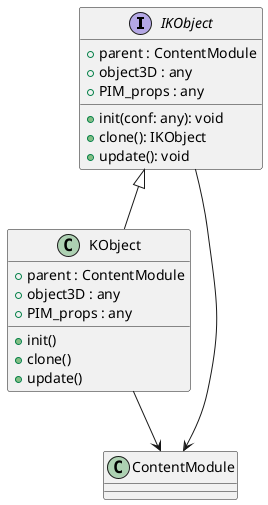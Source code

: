 @startuml
interface IKObject{
  +parent : ContentModule
  +object3D : any
  +PIM_props : any
  +init(conf: any): void
  +clone(): IKObject
  +update(): void
}

class KObject{
  +parent : ContentModule
  +object3D : any
  +PIM_props : any
  +init()
  +clone()
  +update()
}

IKObject --> ContentModule
KObject --> ContentModule
IKObject <|-- KObject
@enduml